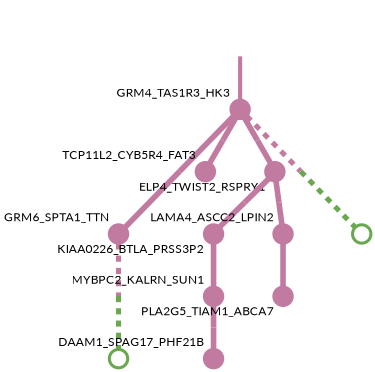 strict digraph  {
graph[splines=false]; nodesep=0.7; rankdir=TB; ranksep=0.6; forcelabels=true; dpi=600; size=2.5;
0 [color="#c27ba0ff", fillcolor="#c27ba0ff", fixedsize=true, fontname=Lato, fontsize="12pt", height="0.25", label="", penwidth=3, shape=circle, style=filled, xlabel=GRM4_TAS1R3_HK3];
1 [color="#c27ba0ff", fillcolor="#c27ba0ff", fixedsize=true, fontname=Lato, fontsize="12pt", height="0.25", label="", penwidth=3, shape=circle, style=filled, xlabel=GRM6_SPTA1_TTN];
2 [color="#c27ba0ff", fillcolor="#c27ba0ff", fixedsize=true, fontname=Lato, fontsize="12pt", height="0.25", label="", penwidth=3, shape=circle, style=filled, xlabel=TCP11L2_CYB5R4_FAT3];
4 [color="#c27ba0ff", fillcolor="#c27ba0ff", fixedsize=true, fontname=Lato, fontsize="12pt", height="0.25", label="", penwidth=3, shape=circle, style=filled, xlabel=ELP4_TWIST2_RSPRY1];
9 [color="#6aa84fff", fillcolor="#6aa84fff", fixedsize=true, fontname=Lato, fontsize="12pt", height="0.25", label="", penwidth=3, shape=circle, style=solid, xlabel=""];
10 [color="#6aa84fff", fillcolor="#6aa84fff", fixedsize=true, fontname=Lato, fontsize="12pt", height="0.25", label="", penwidth=3, shape=circle, style=solid, xlabel=""];
3 [color="#c27ba0ff", fillcolor="#c27ba0ff", fixedsize=true, fontname=Lato, fontsize="12pt", height="0.25", label="", penwidth=3, shape=circle, style=filled, xlabel=KIAA0226_BTLA_PRSS3P2];
7 [color="#c27ba0ff", fillcolor="#c27ba0ff", fixedsize=true, fontname=Lato, fontsize="12pt", height="0.25", label="", penwidth=3, shape=circle, style=filled, xlabel=MYBPC2_KALRN_SUN1];
8 [color="#c27ba0ff", fillcolor="#c27ba0ff", fixedsize=true, fontname=Lato, fontsize="12pt", height="0.25", label="", penwidth=3, shape=circle, style=filled, xlabel=LAMA4_ASCC2_LPIN2];
5 [color="#c27ba0ff", fillcolor="#c27ba0ff", fixedsize=true, fontname=Lato, fontsize="12pt", height="0.25", label="", penwidth=3, shape=circle, style=filled, xlabel=DAAM1_SPAG17_PHF21B];
6 [color="#c27ba0ff", fillcolor="#c27ba0ff", fixedsize=true, fontname=Lato, fontsize="12pt", height="0.25", label="", penwidth=3, shape=circle, style=filled, xlabel=PLA2G5_TIAM1_ABCA7];
normal [label="", penwidth=3, style=invis, xlabel=GRM4_TAS1R3_HK3];
0 -> 1  [arrowsize=0, color="#c27ba0ff;0.5:#c27ba0ff", minlen="2.0", penwidth="5.5", style=solid];
0 -> 2  [arrowsize=0, color="#c27ba0ff;0.5:#c27ba0ff", minlen="1.9142857789993286", penwidth="5.5", style=solid];
0 -> 4  [arrowsize=0, color="#c27ba0ff;0.5:#c27ba0ff", minlen="1.600000023841858", penwidth="5.5", style=solid];
0 -> 9  [arrowsize=0, color="#c27ba0ff;0.5:#6aa84fff", minlen="2.0", penwidth=5, style=dashed];
1 -> 10  [arrowsize=0, color="#c27ba0ff;0.5:#6aa84fff", minlen="2.0", penwidth=5, style=dashed];
4 -> 3  [arrowsize=0, color="#c27ba0ff;0.5:#c27ba0ff", minlen="1.7999999523162842", penwidth="5.5", style=solid];
4 -> 8  [arrowsize=0, color="#c27ba0ff;0.5:#c27ba0ff", minlen="1.0", penwidth="5.5", style=solid];
3 -> 7  [arrowsize=0, color="#c27ba0ff;0.5:#c27ba0ff", minlen="1.2285714149475098", penwidth="5.5", style=solid];
7 -> 5  [arrowsize=0, color="#c27ba0ff;0.5:#c27ba0ff", minlen="1.3714286088943481", penwidth="5.5", style=solid];
8 -> 6  [arrowsize=0, color="#c27ba0ff;0.5:#c27ba0ff", minlen="1.2571429014205933", penwidth="5.5", style=solid];
normal -> 0  [arrowsize=0, color="#c27ba0ff", label="", penwidth=4, style=solid];
}
